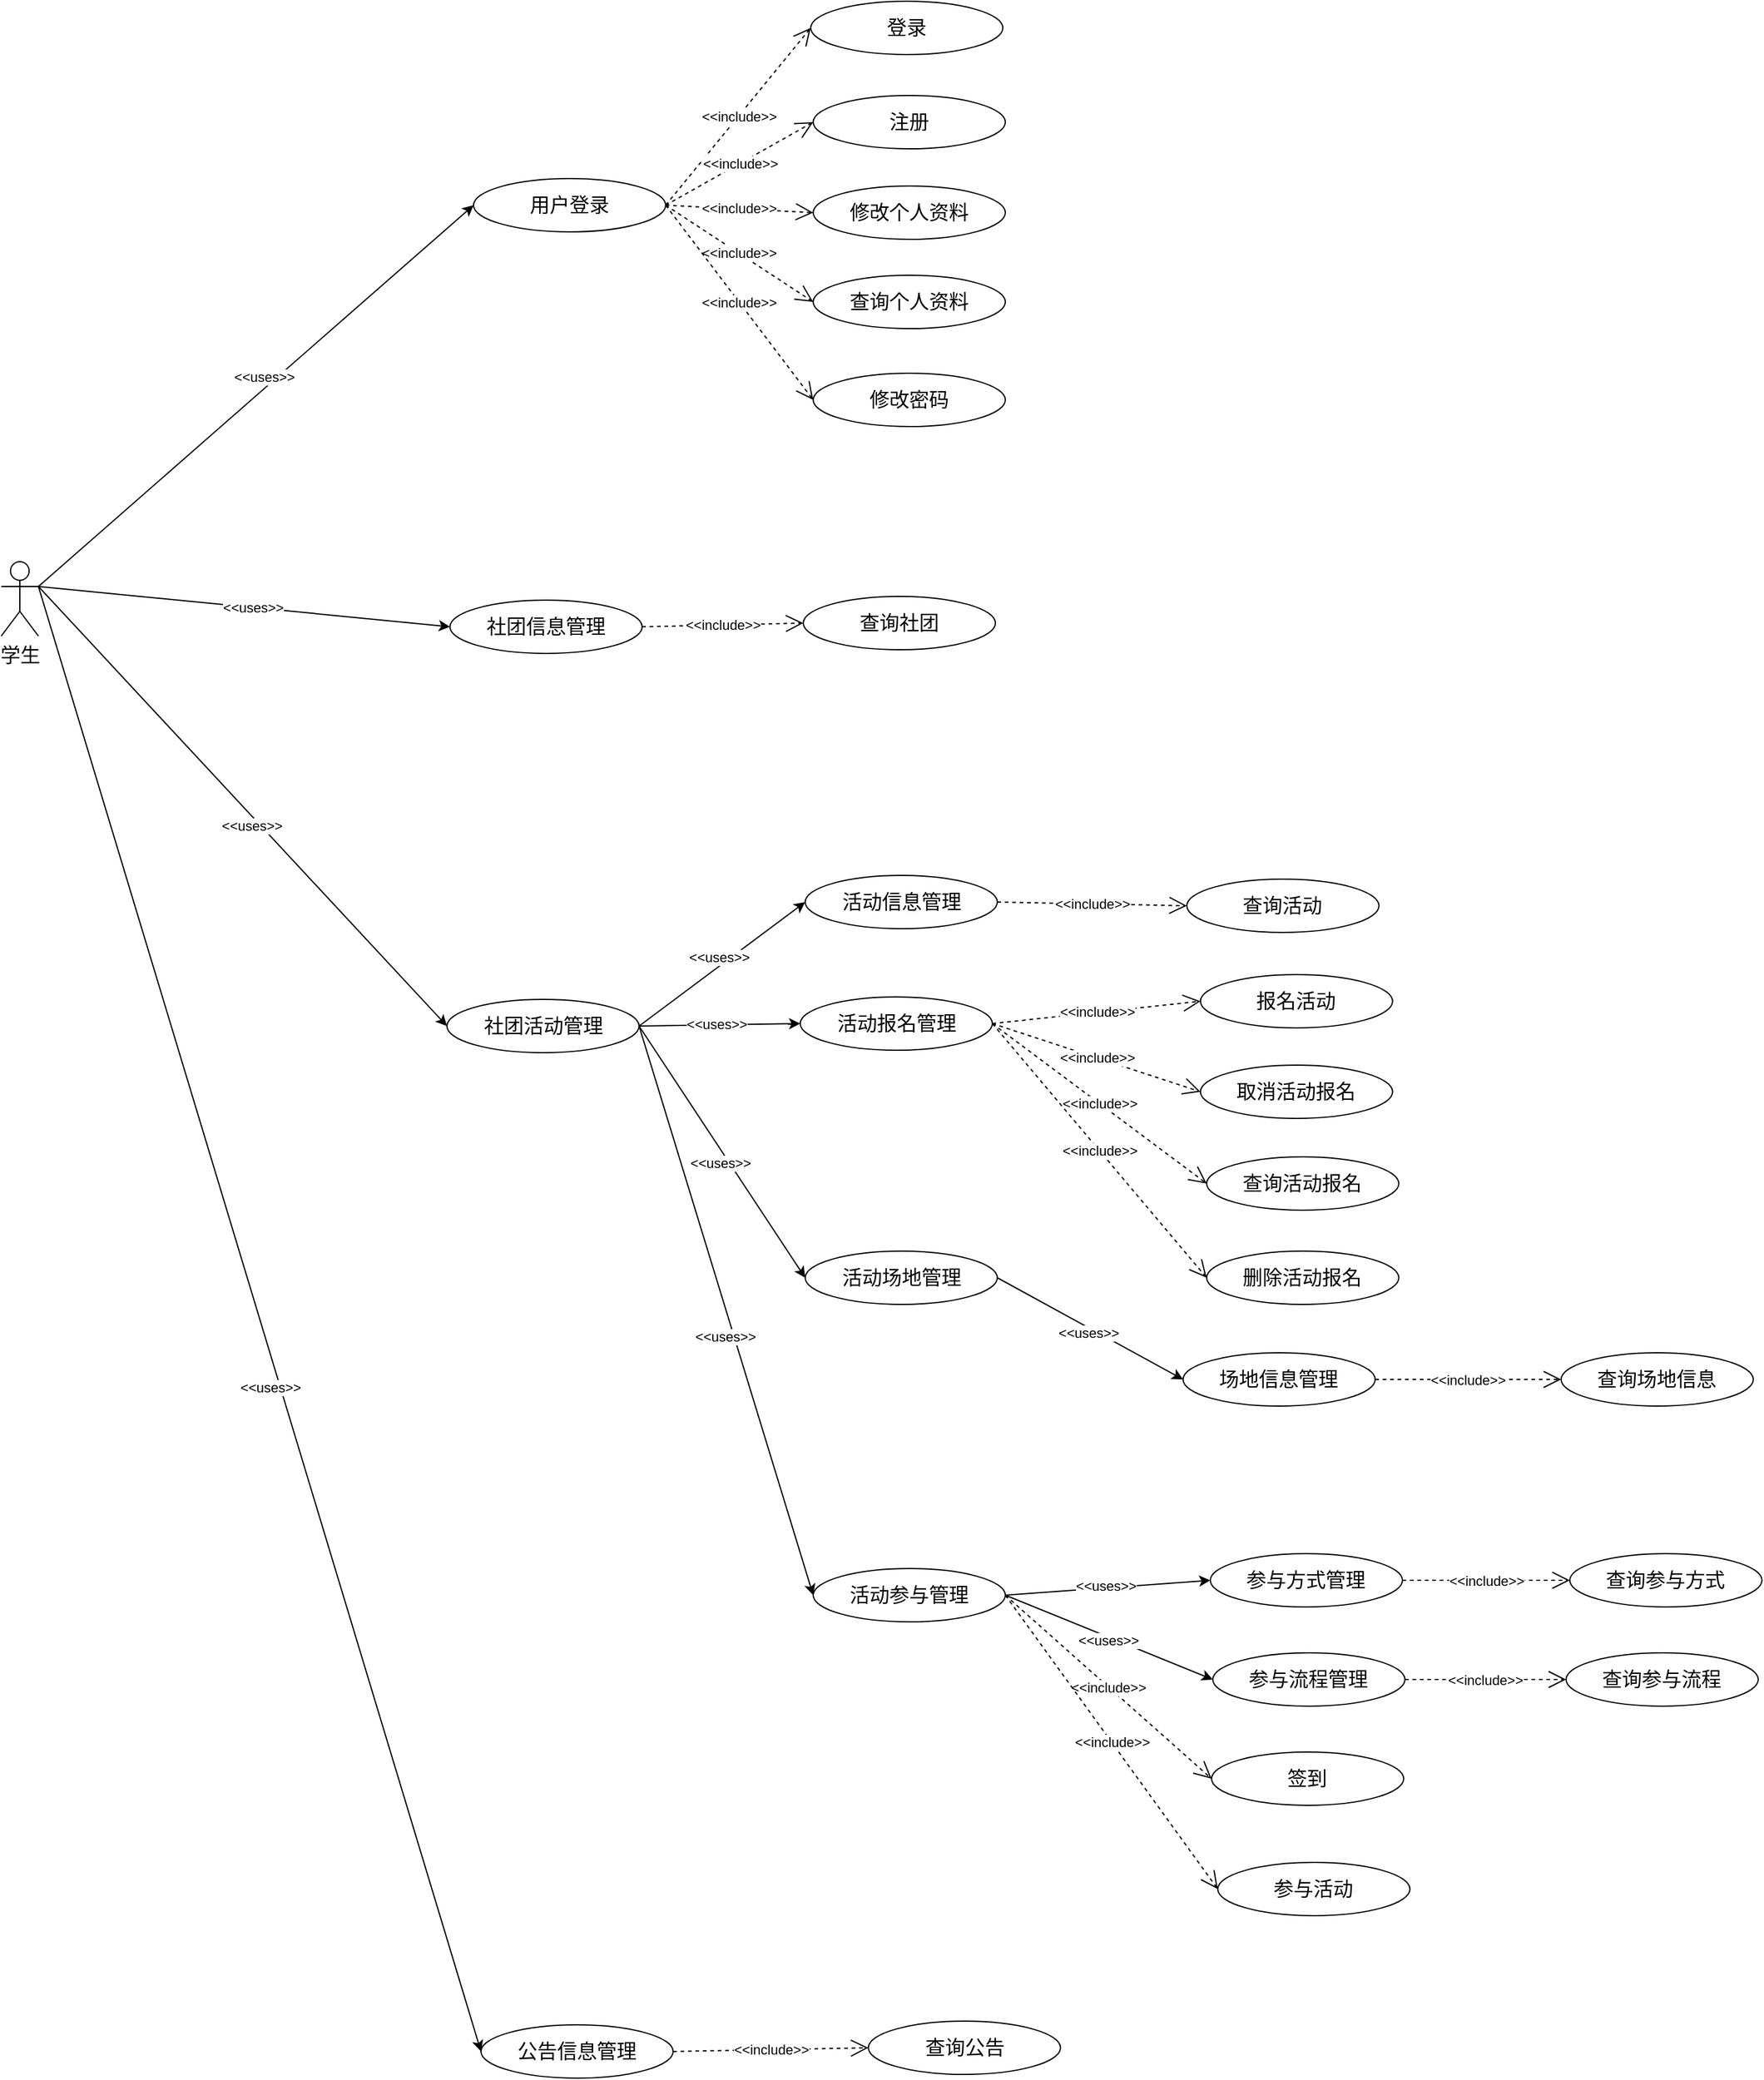 <mxfile version="27.1.5">
  <diagram name="第 1 页" id="mgjdfwV87sD4iu_dyT5_">
    <mxGraphModel dx="-820" dy="-712" grid="0" gridSize="10" guides="1" tooltips="1" connect="1" arrows="1" fold="1" page="1" pageScale="1" pageWidth="827" pageHeight="1169" math="0" shadow="0">
      <root>
        <mxCell id="0" />
        <mxCell id="1" parent="0" />
        <mxCell id="xIK-tgTWQ2b5QHgYvqiA-313" value="&lt;span style=&quot;font-size: 16px;&quot;&gt;学生&lt;/span&gt;" style="shape=umlActor;html=1;verticalLabelPosition=bottom;verticalAlign=top;align=center;fontFamily=Architects Daughter;fontSource=https%3A%2F%2Ffonts.googleapis.com%2Fcss%3Ffamily%3DArchitects%2BDaughter;" vertex="1" parent="1">
          <mxGeometry x="2140" y="2300" width="30" height="60" as="geometry" />
        </mxCell>
        <mxCell id="xIK-tgTWQ2b5QHgYvqiA-314" value="&lt;font style=&quot;font-size: 16px;&quot;&gt;用户登录&lt;/font&gt;" style="ellipse;whiteSpace=wrap;html=1;fontFamily=Architects Daughter;fontSource=https%3A%2F%2Ffonts.googleapis.com%2Fcss%3Ffamily%3DArchitects%2BDaughter;" vertex="1" parent="1">
          <mxGeometry x="2521" y="1991" width="155" height="43" as="geometry" />
        </mxCell>
        <mxCell id="xIK-tgTWQ2b5QHgYvqiA-315" value="&lt;font style=&quot;font-size: 16px;&quot;&gt;社团信息管理&lt;/font&gt;" style="ellipse;whiteSpace=wrap;html=1;fontFamily=Architects Daughter;fontSource=https%3A%2F%2Ffonts.googleapis.com%2Fcss%3Ffamily%3DArchitects%2BDaughter;" vertex="1" parent="1">
          <mxGeometry x="2502" y="2331" width="155" height="43" as="geometry" />
        </mxCell>
        <mxCell id="xIK-tgTWQ2b5QHgYvqiA-316" value="&lt;font style=&quot;font-size: 16px;&quot;&gt;社团活动管理&lt;/font&gt;" style="ellipse;whiteSpace=wrap;html=1;fontFamily=Architects Daughter;fontSource=https%3A%2F%2Ffonts.googleapis.com%2Fcss%3Ffamily%3DArchitects%2BDaughter;" vertex="1" parent="1">
          <mxGeometry x="2499.54" y="2653" width="155" height="43" as="geometry" />
        </mxCell>
        <mxCell id="xIK-tgTWQ2b5QHgYvqiA-317" value="&lt;font style=&quot;font-size: 16px;&quot;&gt;公告信息管理&lt;/font&gt;" style="ellipse;whiteSpace=wrap;html=1;fontFamily=Architects Daughter;fontSource=https%3A%2F%2Ffonts.googleapis.com%2Fcss%3Ffamily%3DArchitects%2BDaughter;" vertex="1" parent="1">
          <mxGeometry x="2527" y="3480" width="155" height="43" as="geometry" />
        </mxCell>
        <mxCell id="xIK-tgTWQ2b5QHgYvqiA-318" value="" style="endArrow=classic;html=1;rounded=0;entryX=0;entryY=0.5;entryDx=0;entryDy=0;exitX=1;exitY=0.333;exitDx=0;exitDy=0;exitPerimeter=0;" edge="1" parent="1" source="xIK-tgTWQ2b5QHgYvqiA-313" target="xIK-tgTWQ2b5QHgYvqiA-314">
          <mxGeometry width="50" height="50" relative="1" as="geometry">
            <mxPoint x="2246" y="2292" as="sourcePoint" />
            <mxPoint x="2400" y="2292" as="targetPoint" />
          </mxGeometry>
        </mxCell>
        <mxCell id="xIK-tgTWQ2b5QHgYvqiA-319" value="&amp;lt;&amp;lt;uses&amp;gt;&amp;gt;" style="edgeLabel;html=1;align=center;verticalAlign=middle;resizable=0;points=[];" vertex="1" connectable="0" parent="xIK-tgTWQ2b5QHgYvqiA-318">
          <mxGeometry x="0.093" y="1" relative="1" as="geometry">
            <mxPoint x="-9" as="offset" />
          </mxGeometry>
        </mxCell>
        <mxCell id="xIK-tgTWQ2b5QHgYvqiA-320" value="" style="endArrow=classic;html=1;rounded=0;entryX=0;entryY=0.5;entryDx=0;entryDy=0;exitX=1;exitY=0.333;exitDx=0;exitDy=0;exitPerimeter=0;" edge="1" parent="1" source="xIK-tgTWQ2b5QHgYvqiA-313" target="xIK-tgTWQ2b5QHgYvqiA-315">
          <mxGeometry width="50" height="50" relative="1" as="geometry">
            <mxPoint x="2175" y="2322" as="sourcePoint" />
            <mxPoint x="2524" y="2383" as="targetPoint" />
          </mxGeometry>
        </mxCell>
        <mxCell id="xIK-tgTWQ2b5QHgYvqiA-321" value="&amp;lt;&amp;lt;uses&amp;gt;&amp;gt;" style="edgeLabel;html=1;align=center;verticalAlign=middle;resizable=0;points=[];" vertex="1" connectable="0" parent="xIK-tgTWQ2b5QHgYvqiA-320">
          <mxGeometry x="0.093" y="1" relative="1" as="geometry">
            <mxPoint x="-9" as="offset" />
          </mxGeometry>
        </mxCell>
        <mxCell id="xIK-tgTWQ2b5QHgYvqiA-322" value="" style="endArrow=classic;html=1;rounded=0;entryX=0;entryY=0.5;entryDx=0;entryDy=0;exitX=1;exitY=0.333;exitDx=0;exitDy=0;exitPerimeter=0;" edge="1" parent="1" source="xIK-tgTWQ2b5QHgYvqiA-313" target="xIK-tgTWQ2b5QHgYvqiA-316">
          <mxGeometry width="50" height="50" relative="1" as="geometry">
            <mxPoint x="2271" y="2392" as="sourcePoint" />
            <mxPoint x="2425" y="2392" as="targetPoint" />
          </mxGeometry>
        </mxCell>
        <mxCell id="xIK-tgTWQ2b5QHgYvqiA-323" value="&amp;lt;&amp;lt;uses&amp;gt;&amp;gt;" style="edgeLabel;html=1;align=center;verticalAlign=middle;resizable=0;points=[];" vertex="1" connectable="0" parent="xIK-tgTWQ2b5QHgYvqiA-322">
          <mxGeometry x="0.093" y="1" relative="1" as="geometry">
            <mxPoint x="-9" as="offset" />
          </mxGeometry>
        </mxCell>
        <mxCell id="xIK-tgTWQ2b5QHgYvqiA-324" value="" style="endArrow=classic;html=1;rounded=0;entryX=0;entryY=0.5;entryDx=0;entryDy=0;exitX=1;exitY=0.333;exitDx=0;exitDy=0;exitPerimeter=0;" edge="1" parent="1" source="xIK-tgTWQ2b5QHgYvqiA-313" target="xIK-tgTWQ2b5QHgYvqiA-317">
          <mxGeometry width="50" height="50" relative="1" as="geometry">
            <mxPoint x="2174" y="2319" as="sourcePoint" />
            <mxPoint x="2784" y="2513" as="targetPoint" />
          </mxGeometry>
        </mxCell>
        <mxCell id="xIK-tgTWQ2b5QHgYvqiA-325" value="&amp;lt;&amp;lt;uses&amp;gt;&amp;gt;" style="edgeLabel;html=1;align=center;verticalAlign=middle;resizable=0;points=[];" vertex="1" connectable="0" parent="xIK-tgTWQ2b5QHgYvqiA-324">
          <mxGeometry x="0.093" y="1" relative="1" as="geometry">
            <mxPoint x="-9" as="offset" />
          </mxGeometry>
        </mxCell>
        <mxCell id="xIK-tgTWQ2b5QHgYvqiA-326" value="&lt;font style=&quot;font-size: 16px;&quot;&gt;登录&lt;/font&gt;" style="ellipse;whiteSpace=wrap;html=1;fontFamily=Architects Daughter;fontSource=https%3A%2F%2Ffonts.googleapis.com%2Fcss%3Ffamily%3DArchitects%2BDaughter;" vertex="1" parent="1">
          <mxGeometry x="2793" y="1848" width="155" height="43" as="geometry" />
        </mxCell>
        <mxCell id="xIK-tgTWQ2b5QHgYvqiA-327" value="&lt;span style=&quot;font-size: 16px;&quot;&gt;修改个人资料&lt;/span&gt;" style="ellipse;whiteSpace=wrap;html=1;fontFamily=Architects Daughter;fontSource=https%3A%2F%2Ffonts.googleapis.com%2Fcss%3Ffamily%3DArchitects%2BDaughter;" vertex="1" parent="1">
          <mxGeometry x="2795" y="1997" width="155" height="43" as="geometry" />
        </mxCell>
        <mxCell id="xIK-tgTWQ2b5QHgYvqiA-328" value="&lt;font style=&quot;font-size: 16px;&quot;&gt;修改密码&lt;/font&gt;" style="ellipse;whiteSpace=wrap;html=1;fontFamily=Architects Daughter;fontSource=https%3A%2F%2Ffonts.googleapis.com%2Fcss%3Ffamily%3DArchitects%2BDaughter;" vertex="1" parent="1">
          <mxGeometry x="2795" y="2148" width="155" height="43" as="geometry" />
        </mxCell>
        <mxCell id="xIK-tgTWQ2b5QHgYvqiA-329" value="&lt;span style=&quot;font-size: 16px;&quot;&gt;查询个人资料&lt;/span&gt;" style="ellipse;whiteSpace=wrap;html=1;fontFamily=Architects Daughter;fontSource=https%3A%2F%2Ffonts.googleapis.com%2Fcss%3Ffamily%3DArchitects%2BDaughter;" vertex="1" parent="1">
          <mxGeometry x="2795" y="2069" width="155" height="43" as="geometry" />
        </mxCell>
        <mxCell id="xIK-tgTWQ2b5QHgYvqiA-330" value="&amp;lt;&amp;lt;include&amp;gt;&amp;gt;" style="endArrow=open;endSize=12;dashed=1;html=1;rounded=0;entryX=0;entryY=0.5;entryDx=0;entryDy=0;exitX=1;exitY=0.5;exitDx=0;exitDy=0;" edge="1" parent="1" source="xIK-tgTWQ2b5QHgYvqiA-314" target="xIK-tgTWQ2b5QHgYvqiA-326">
          <mxGeometry width="160" relative="1" as="geometry">
            <mxPoint x="2633" y="1867" as="sourcePoint" />
            <mxPoint x="2793" y="1867" as="targetPoint" />
          </mxGeometry>
        </mxCell>
        <mxCell id="xIK-tgTWQ2b5QHgYvqiA-331" value="&amp;lt;&amp;lt;include&amp;gt;&amp;gt;" style="endArrow=open;endSize=12;dashed=1;html=1;rounded=0;entryX=0;entryY=0.5;entryDx=0;entryDy=0;exitX=1;exitY=0.5;exitDx=0;exitDy=0;" edge="1" parent="1" source="xIK-tgTWQ2b5QHgYvqiA-314" target="xIK-tgTWQ2b5QHgYvqiA-327">
          <mxGeometry width="160" relative="1" as="geometry">
            <mxPoint x="2577" y="1816" as="sourcePoint" />
            <mxPoint x="2737" y="1816" as="targetPoint" />
          </mxGeometry>
        </mxCell>
        <mxCell id="xIK-tgTWQ2b5QHgYvqiA-332" value="&amp;lt;&amp;lt;include&amp;gt;&amp;gt;" style="endArrow=open;endSize=12;dashed=1;html=1;rounded=0;entryX=0;entryY=0.5;entryDx=0;entryDy=0;exitX=1;exitY=0.5;exitDx=0;exitDy=0;" edge="1" parent="1" source="xIK-tgTWQ2b5QHgYvqiA-314" target="xIK-tgTWQ2b5QHgYvqiA-329">
          <mxGeometry width="160" relative="1" as="geometry">
            <mxPoint x="2534" y="1750" as="sourcePoint" />
            <mxPoint x="2694" y="1750" as="targetPoint" />
          </mxGeometry>
        </mxCell>
        <mxCell id="xIK-tgTWQ2b5QHgYvqiA-333" value="&amp;lt;&amp;lt;include&amp;gt;&amp;gt;" style="endArrow=open;endSize=12;dashed=1;html=1;rounded=0;entryX=0;entryY=0.5;entryDx=0;entryDy=0;exitX=1;exitY=0.5;exitDx=0;exitDy=0;" edge="1" parent="1" source="xIK-tgTWQ2b5QHgYvqiA-314" target="xIK-tgTWQ2b5QHgYvqiA-328">
          <mxGeometry width="160" relative="1" as="geometry">
            <mxPoint x="2674" y="2040" as="sourcePoint" />
            <mxPoint x="2619" y="1807" as="targetPoint" />
          </mxGeometry>
        </mxCell>
        <mxCell id="xIK-tgTWQ2b5QHgYvqiA-334" value="&lt;font style=&quot;font-size: 16px;&quot;&gt;查询社团&lt;/font&gt;" style="ellipse;whiteSpace=wrap;html=1;fontFamily=Architects Daughter;fontSource=https%3A%2F%2Ffonts.googleapis.com%2Fcss%3Ffamily%3DArchitects%2BDaughter;" vertex="1" parent="1">
          <mxGeometry x="2787" y="2328" width="155" height="43" as="geometry" />
        </mxCell>
        <mxCell id="xIK-tgTWQ2b5QHgYvqiA-335" value="&lt;span style=&quot;font-size: 16px;&quot;&gt;活动信息管理&lt;/span&gt;" style="ellipse;whiteSpace=wrap;html=1;fontFamily=Architects Daughter;fontSource=https%3A%2F%2Ffonts.googleapis.com%2Fcss%3Ffamily%3DArchitects%2BDaughter;" vertex="1" parent="1">
          <mxGeometry x="2788.54" y="2553" width="155" height="43" as="geometry" />
        </mxCell>
        <mxCell id="xIK-tgTWQ2b5QHgYvqiA-336" value="&lt;font style=&quot;font-size: 16px;&quot;&gt;活动报名管理&lt;/font&gt;" style="ellipse;whiteSpace=wrap;html=1;fontFamily=Architects Daughter;fontSource=https%3A%2F%2Ffonts.googleapis.com%2Fcss%3Ffamily%3DArchitects%2BDaughter;" vertex="1" parent="1">
          <mxGeometry x="2784.54" y="2651" width="155" height="43" as="geometry" />
        </mxCell>
        <mxCell id="xIK-tgTWQ2b5QHgYvqiA-337" value="&lt;font style=&quot;font-size: 16px;&quot;&gt;活动参与管理&lt;/font&gt;" style="ellipse;whiteSpace=wrap;html=1;fontFamily=Architects Daughter;fontSource=https%3A%2F%2Ffonts.googleapis.com%2Fcss%3Ffamily%3DArchitects%2BDaughter;" vertex="1" parent="1">
          <mxGeometry x="2795" y="3112" width="155" height="43" as="geometry" />
        </mxCell>
        <mxCell id="xIK-tgTWQ2b5QHgYvqiA-338" value="&amp;lt;&amp;lt;include&amp;gt;&amp;gt;" style="endArrow=open;endSize=12;dashed=1;html=1;rounded=0;entryX=0;entryY=0.5;entryDx=0;entryDy=0;exitX=1;exitY=0.5;exitDx=0;exitDy=0;" edge="1" parent="1" source="xIK-tgTWQ2b5QHgYvqiA-315" target="xIK-tgTWQ2b5QHgYvqiA-334">
          <mxGeometry width="160" relative="1" as="geometry">
            <mxPoint x="2573" y="2434" as="sourcePoint" />
            <mxPoint x="2733" y="2434" as="targetPoint" />
          </mxGeometry>
        </mxCell>
        <mxCell id="xIK-tgTWQ2b5QHgYvqiA-339" value="" style="endArrow=classic;html=1;rounded=0;entryX=0;entryY=0.5;entryDx=0;entryDy=0;exitX=1;exitY=0.5;exitDx=0;exitDy=0;" edge="1" parent="1" source="xIK-tgTWQ2b5QHgYvqiA-316" target="xIK-tgTWQ2b5QHgYvqiA-335">
          <mxGeometry width="50" height="50" relative="1" as="geometry">
            <mxPoint x="2599.54" y="2523" as="sourcePoint" />
            <mxPoint x="2753.54" y="2523" as="targetPoint" />
          </mxGeometry>
        </mxCell>
        <mxCell id="xIK-tgTWQ2b5QHgYvqiA-340" value="&amp;lt;&amp;lt;uses&amp;gt;&amp;gt;" style="edgeLabel;html=1;align=center;verticalAlign=middle;resizable=0;points=[];" vertex="1" connectable="0" parent="xIK-tgTWQ2b5QHgYvqiA-339">
          <mxGeometry x="0.093" y="1" relative="1" as="geometry">
            <mxPoint x="-9" as="offset" />
          </mxGeometry>
        </mxCell>
        <mxCell id="xIK-tgTWQ2b5QHgYvqiA-341" value="" style="endArrow=classic;html=1;rounded=0;entryX=0;entryY=0.5;entryDx=0;entryDy=0;exitX=1;exitY=0.5;exitDx=0;exitDy=0;" edge="1" parent="1" source="xIK-tgTWQ2b5QHgYvqiA-316" target="xIK-tgTWQ2b5QHgYvqiA-336">
          <mxGeometry width="50" height="50" relative="1" as="geometry">
            <mxPoint x="2609.54" y="2432" as="sourcePoint" />
            <mxPoint x="2763.54" y="2432" as="targetPoint" />
          </mxGeometry>
        </mxCell>
        <mxCell id="xIK-tgTWQ2b5QHgYvqiA-342" value="&amp;lt;&amp;lt;uses&amp;gt;&amp;gt;" style="edgeLabel;html=1;align=center;verticalAlign=middle;resizable=0;points=[];" vertex="1" connectable="0" parent="xIK-tgTWQ2b5QHgYvqiA-341">
          <mxGeometry x="0.093" y="1" relative="1" as="geometry">
            <mxPoint x="-9" as="offset" />
          </mxGeometry>
        </mxCell>
        <mxCell id="xIK-tgTWQ2b5QHgYvqiA-343" value="" style="endArrow=classic;html=1;rounded=0;entryX=0;entryY=0.5;entryDx=0;entryDy=0;exitX=1;exitY=0.5;exitDx=0;exitDy=0;" edge="1" parent="1" source="xIK-tgTWQ2b5QHgYvqiA-316" target="xIK-tgTWQ2b5QHgYvqiA-337">
          <mxGeometry width="50" height="50" relative="1" as="geometry">
            <mxPoint x="2773.54" y="2691" as="sourcePoint" />
            <mxPoint x="2924.54" y="2590" as="targetPoint" />
          </mxGeometry>
        </mxCell>
        <mxCell id="xIK-tgTWQ2b5QHgYvqiA-344" value="&amp;lt;&amp;lt;uses&amp;gt;&amp;gt;" style="edgeLabel;html=1;align=center;verticalAlign=middle;resizable=0;points=[];" vertex="1" connectable="0" parent="xIK-tgTWQ2b5QHgYvqiA-343">
          <mxGeometry x="0.093" y="1" relative="1" as="geometry">
            <mxPoint x="-9" as="offset" />
          </mxGeometry>
        </mxCell>
        <mxCell id="xIK-tgTWQ2b5QHgYvqiA-345" value="&lt;font style=&quot;font-size: 16px;&quot;&gt;查询活动&lt;/font&gt;" style="ellipse;whiteSpace=wrap;html=1;fontFamily=Architects Daughter;fontSource=https%3A%2F%2Ffonts.googleapis.com%2Fcss%3Ffamily%3DArchitects%2BDaughter;" vertex="1" parent="1">
          <mxGeometry x="3096.4" y="2556" width="155" height="43" as="geometry" />
        </mxCell>
        <mxCell id="xIK-tgTWQ2b5QHgYvqiA-346" value="&lt;font style=&quot;font-size: 16px;&quot;&gt;查询公告&lt;/font&gt;" style="ellipse;whiteSpace=wrap;html=1;fontFamily=Architects Daughter;fontSource=https%3A%2F%2Ffonts.googleapis.com%2Fcss%3Ffamily%3DArchitects%2BDaughter;" vertex="1" parent="1">
          <mxGeometry x="2839.5" y="3477" width="155" height="43" as="geometry" />
        </mxCell>
        <mxCell id="xIK-tgTWQ2b5QHgYvqiA-347" value="&amp;lt;&amp;lt;include&amp;gt;&amp;gt;" style="endArrow=open;endSize=12;dashed=1;html=1;rounded=0;entryX=0;entryY=0.5;entryDx=0;entryDy=0;exitX=1;exitY=0.5;exitDx=0;exitDy=0;" edge="1" parent="1" source="xIK-tgTWQ2b5QHgYvqiA-317" target="xIK-tgTWQ2b5QHgYvqiA-346">
          <mxGeometry width="160" relative="1" as="geometry">
            <mxPoint x="2571" y="3597" as="sourcePoint" />
            <mxPoint x="2731" y="3597" as="targetPoint" />
          </mxGeometry>
        </mxCell>
        <mxCell id="xIK-tgTWQ2b5QHgYvqiA-348" value="&amp;lt;&amp;lt;include&amp;gt;&amp;gt;" style="endArrow=open;endSize=12;dashed=1;html=1;rounded=0;entryX=0;entryY=0.5;entryDx=0;entryDy=0;exitX=1;exitY=0.5;exitDx=0;exitDy=0;" edge="1" parent="1" source="xIK-tgTWQ2b5QHgYvqiA-335" target="xIK-tgTWQ2b5QHgYvqiA-345">
          <mxGeometry width="160" relative="1" as="geometry">
            <mxPoint x="2825.04" y="2650" as="sourcePoint" />
            <mxPoint x="2985.04" y="2650" as="targetPoint" />
          </mxGeometry>
        </mxCell>
        <mxCell id="xIK-tgTWQ2b5QHgYvqiA-349" value="&lt;font style=&quot;font-size: 16px;&quot;&gt;参与方式管理&lt;/font&gt;" style="ellipse;whiteSpace=wrap;html=1;fontFamily=Architects Daughter;fontSource=https%3A%2F%2Ffonts.googleapis.com%2Fcss%3Ffamily%3DArchitects%2BDaughter;" vertex="1" parent="1">
          <mxGeometry x="3115.36" y="3100" width="155" height="43" as="geometry" />
        </mxCell>
        <mxCell id="xIK-tgTWQ2b5QHgYvqiA-350" value="&lt;font style=&quot;font-size: 16px;&quot;&gt;参与流程管理&lt;/font&gt;" style="ellipse;whiteSpace=wrap;html=1;fontFamily=Architects Daughter;fontSource=https%3A%2F%2Ffonts.googleapis.com%2Fcss%3Ffamily%3DArchitects%2BDaughter;" vertex="1" parent="1">
          <mxGeometry x="3117.36" y="3180" width="155" height="43" as="geometry" />
        </mxCell>
        <mxCell id="xIK-tgTWQ2b5QHgYvqiA-351" value="&lt;span style=&quot;font-size: 16px;&quot;&gt;签到&lt;/span&gt;" style="ellipse;whiteSpace=wrap;html=1;fontFamily=Architects Daughter;fontSource=https%3A%2F%2Ffonts.googleapis.com%2Fcss%3Ffamily%3DArchitects%2BDaughter;" vertex="1" parent="1">
          <mxGeometry x="3116.36" y="3260" width="155" height="43" as="geometry" />
        </mxCell>
        <mxCell id="xIK-tgTWQ2b5QHgYvqiA-352" value="&lt;span style=&quot;font-size: 16px;&quot;&gt;参与活动&lt;/span&gt;" style="ellipse;whiteSpace=wrap;html=1;fontFamily=Architects Daughter;fontSource=https%3A%2F%2Ffonts.googleapis.com%2Fcss%3Ffamily%3DArchitects%2BDaughter;" vertex="1" parent="1">
          <mxGeometry x="3121.36" y="3349" width="155" height="43" as="geometry" />
        </mxCell>
        <mxCell id="xIK-tgTWQ2b5QHgYvqiA-353" value="" style="endArrow=classic;html=1;rounded=0;entryX=0;entryY=0.5;entryDx=0;entryDy=0;exitX=1;exitY=0.5;exitDx=0;exitDy=0;" edge="1" parent="1" source="xIK-tgTWQ2b5QHgYvqiA-337" target="xIK-tgTWQ2b5QHgYvqiA-349">
          <mxGeometry width="50" height="50" relative="1" as="geometry">
            <mxPoint x="2927" y="2981" as="sourcePoint" />
            <mxPoint x="3081" y="2981" as="targetPoint" />
          </mxGeometry>
        </mxCell>
        <mxCell id="xIK-tgTWQ2b5QHgYvqiA-354" value="&amp;lt;&amp;lt;uses&amp;gt;&amp;gt;" style="edgeLabel;html=1;align=center;verticalAlign=middle;resizable=0;points=[];" vertex="1" connectable="0" parent="xIK-tgTWQ2b5QHgYvqiA-353">
          <mxGeometry x="0.093" y="1" relative="1" as="geometry">
            <mxPoint x="-9" as="offset" />
          </mxGeometry>
        </mxCell>
        <mxCell id="xIK-tgTWQ2b5QHgYvqiA-355" value="" style="endArrow=classic;html=1;rounded=0;entryX=0;entryY=0.5;entryDx=0;entryDy=0;exitX=1;exitY=0.5;exitDx=0;exitDy=0;" edge="1" parent="1" source="xIK-tgTWQ2b5QHgYvqiA-337" target="xIK-tgTWQ2b5QHgYvqiA-350">
          <mxGeometry width="50" height="50" relative="1" as="geometry">
            <mxPoint x="3002" y="3143" as="sourcePoint" />
            <mxPoint x="3070" y="3244" as="targetPoint" />
          </mxGeometry>
        </mxCell>
        <mxCell id="xIK-tgTWQ2b5QHgYvqiA-356" value="&amp;lt;&amp;lt;uses&amp;gt;&amp;gt;" style="edgeLabel;html=1;align=center;verticalAlign=middle;resizable=0;points=[];" vertex="1" connectable="0" parent="xIK-tgTWQ2b5QHgYvqiA-355">
          <mxGeometry x="0.093" y="1" relative="1" as="geometry">
            <mxPoint x="-9" as="offset" />
          </mxGeometry>
        </mxCell>
        <mxCell id="xIK-tgTWQ2b5QHgYvqiA-357" value="&amp;lt;&amp;lt;include&amp;gt;&amp;gt;" style="endArrow=open;endSize=12;dashed=1;html=1;rounded=0;entryX=0;entryY=0.5;entryDx=0;entryDy=0;exitX=1;exitY=0.5;exitDx=0;exitDy=0;" edge="1" parent="1" source="xIK-tgTWQ2b5QHgYvqiA-337" target="xIK-tgTWQ2b5QHgYvqiA-351">
          <mxGeometry width="160" relative="1" as="geometry">
            <mxPoint x="2851" y="3304" as="sourcePoint" />
            <mxPoint x="3011" y="3304" as="targetPoint" />
          </mxGeometry>
        </mxCell>
        <mxCell id="xIK-tgTWQ2b5QHgYvqiA-358" value="&amp;lt;&amp;lt;include&amp;gt;&amp;gt;" style="endArrow=open;endSize=12;dashed=1;html=1;rounded=0;entryX=0;entryY=0.5;entryDx=0;entryDy=0;exitX=1;exitY=0.5;exitDx=0;exitDy=0;" edge="1" parent="1" source="xIK-tgTWQ2b5QHgYvqiA-337" target="xIK-tgTWQ2b5QHgYvqiA-352">
          <mxGeometry width="160" relative="1" as="geometry">
            <mxPoint x="2901" y="3298" as="sourcePoint" />
            <mxPoint x="3061" y="3298" as="targetPoint" />
          </mxGeometry>
        </mxCell>
        <mxCell id="xIK-tgTWQ2b5QHgYvqiA-359" value="&lt;font style=&quot;font-size: 16px;&quot;&gt;报名活动&lt;/font&gt;" style="ellipse;whiteSpace=wrap;html=1;fontFamily=Architects Daughter;fontSource=https%3A%2F%2Ffonts.googleapis.com%2Fcss%3Ffamily%3DArchitects%2BDaughter;" vertex="1" parent="1">
          <mxGeometry x="3107.4" y="2633" width="155" height="43" as="geometry" />
        </mxCell>
        <mxCell id="xIK-tgTWQ2b5QHgYvqiA-360" value="&lt;font style=&quot;font-size: 16px;&quot;&gt;取消活动报名&lt;/font&gt;" style="ellipse;whiteSpace=wrap;html=1;fontFamily=Architects Daughter;fontSource=https%3A%2F%2Ffonts.googleapis.com%2Fcss%3Ffamily%3DArchitects%2BDaughter;" vertex="1" parent="1">
          <mxGeometry x="3107.4" y="2706" width="155" height="43" as="geometry" />
        </mxCell>
        <mxCell id="xIK-tgTWQ2b5QHgYvqiA-361" value="&lt;font style=&quot;font-size: 16px;&quot;&gt;查询活动报名&lt;/font&gt;" style="ellipse;whiteSpace=wrap;html=1;fontFamily=Architects Daughter;fontSource=https%3A%2F%2Ffonts.googleapis.com%2Fcss%3Ffamily%3DArchitects%2BDaughter;" vertex="1" parent="1">
          <mxGeometry x="3112.4" y="2780" width="155" height="43" as="geometry" />
        </mxCell>
        <mxCell id="xIK-tgTWQ2b5QHgYvqiA-362" value="&lt;font style=&quot;font-size: 16px;&quot;&gt;删除活动报名&lt;/font&gt;" style="ellipse;whiteSpace=wrap;html=1;fontFamily=Architects Daughter;fontSource=https%3A%2F%2Ffonts.googleapis.com%2Fcss%3Ffamily%3DArchitects%2BDaughter;" vertex="1" parent="1">
          <mxGeometry x="3112.4" y="2856" width="155" height="43" as="geometry" />
        </mxCell>
        <mxCell id="xIK-tgTWQ2b5QHgYvqiA-363" value="&amp;lt;&amp;lt;include&amp;gt;&amp;gt;" style="endArrow=open;endSize=12;dashed=1;html=1;rounded=0;entryX=0;entryY=0.5;entryDx=0;entryDy=0;exitX=1;exitY=0.5;exitDx=0;exitDy=0;" edge="1" parent="1" source="xIK-tgTWQ2b5QHgYvqiA-336" target="xIK-tgTWQ2b5QHgYvqiA-359">
          <mxGeometry width="160" relative="1" as="geometry">
            <mxPoint x="3012.04" y="2655" as="sourcePoint" />
            <mxPoint x="3085.04" y="2615" as="targetPoint" />
          </mxGeometry>
        </mxCell>
        <mxCell id="xIK-tgTWQ2b5QHgYvqiA-364" value="&amp;lt;&amp;lt;include&amp;gt;&amp;gt;" style="endArrow=open;endSize=12;dashed=1;html=1;rounded=0;entryX=0;entryY=0.5;entryDx=0;entryDy=0;exitX=1;exitY=0.5;exitDx=0;exitDy=0;" edge="1" parent="1" source="xIK-tgTWQ2b5QHgYvqiA-336" target="xIK-tgTWQ2b5QHgYvqiA-360">
          <mxGeometry width="160" relative="1" as="geometry">
            <mxPoint x="2925.04" y="2803" as="sourcePoint" />
            <mxPoint x="2998.04" y="2763" as="targetPoint" />
          </mxGeometry>
        </mxCell>
        <mxCell id="xIK-tgTWQ2b5QHgYvqiA-365" value="&amp;lt;&amp;lt;include&amp;gt;&amp;gt;" style="endArrow=open;endSize=12;dashed=1;html=1;rounded=0;entryX=0;entryY=0.5;entryDx=0;entryDy=0;exitX=1;exitY=0.5;exitDx=0;exitDy=0;" edge="1" parent="1" source="xIK-tgTWQ2b5QHgYvqiA-336" target="xIK-tgTWQ2b5QHgYvqiA-361">
          <mxGeometry width="160" relative="1" as="geometry">
            <mxPoint x="2898.04" y="2835" as="sourcePoint" />
            <mxPoint x="2971.04" y="2795" as="targetPoint" />
          </mxGeometry>
        </mxCell>
        <mxCell id="xIK-tgTWQ2b5QHgYvqiA-366" value="&amp;lt;&amp;lt;include&amp;gt;&amp;gt;" style="endArrow=open;endSize=12;dashed=1;html=1;rounded=0;entryX=0;entryY=0.5;entryDx=0;entryDy=0;exitX=1;exitY=0.5;exitDx=0;exitDy=0;" edge="1" parent="1" source="xIK-tgTWQ2b5QHgYvqiA-336" target="xIK-tgTWQ2b5QHgYvqiA-362">
          <mxGeometry width="160" relative="1" as="geometry">
            <mxPoint x="2849.04" y="2814" as="sourcePoint" />
            <mxPoint x="2922.04" y="2774" as="targetPoint" />
          </mxGeometry>
        </mxCell>
        <mxCell id="xIK-tgTWQ2b5QHgYvqiA-367" value="&lt;span style=&quot;font-size: 16px;&quot;&gt;查询参与方式&lt;/span&gt;" style="ellipse;whiteSpace=wrap;html=1;fontFamily=Architects Daughter;fontSource=https%3A%2F%2Ffonts.googleapis.com%2Fcss%3Ffamily%3DArchitects%2BDaughter;" vertex="1" parent="1">
          <mxGeometry x="3405.36" y="3100" width="155" height="43" as="geometry" />
        </mxCell>
        <mxCell id="xIK-tgTWQ2b5QHgYvqiA-368" value="&lt;span style=&quot;font-size: 16px;&quot;&gt;查询参与流程&lt;/span&gt;" style="ellipse;whiteSpace=wrap;html=1;fontFamily=Architects Daughter;fontSource=https%3A%2F%2Ffonts.googleapis.com%2Fcss%3Ffamily%3DArchitects%2BDaughter;" vertex="1" parent="1">
          <mxGeometry x="3402.36" y="3180" width="155" height="43" as="geometry" />
        </mxCell>
        <mxCell id="xIK-tgTWQ2b5QHgYvqiA-369" value="&amp;lt;&amp;lt;include&amp;gt;&amp;gt;" style="endArrow=open;endSize=12;dashed=1;html=1;rounded=0;entryX=0;entryY=0.5;entryDx=0;entryDy=0;exitX=1;exitY=0.5;exitDx=0;exitDy=0;" edge="1" parent="1" source="xIK-tgTWQ2b5QHgYvqiA-349" target="xIK-tgTWQ2b5QHgYvqiA-367">
          <mxGeometry width="160" relative="1" as="geometry">
            <mxPoint x="3386.36" y="2956" as="sourcePoint" />
            <mxPoint x="3575.36" y="2935" as="targetPoint" />
          </mxGeometry>
        </mxCell>
        <mxCell id="xIK-tgTWQ2b5QHgYvqiA-370" value="&amp;lt;&amp;lt;include&amp;gt;&amp;gt;" style="endArrow=open;endSize=12;dashed=1;html=1;rounded=0;entryX=0;entryY=0.5;entryDx=0;entryDy=0;exitX=1;exitY=0.5;exitDx=0;exitDy=0;" edge="1" parent="1" source="xIK-tgTWQ2b5QHgYvqiA-350" target="xIK-tgTWQ2b5QHgYvqiA-368">
          <mxGeometry width="160" relative="1" as="geometry">
            <mxPoint x="3387.36" y="3049" as="sourcePoint" />
            <mxPoint x="3576.36" y="3028" as="targetPoint" />
          </mxGeometry>
        </mxCell>
        <mxCell id="xIK-tgTWQ2b5QHgYvqiA-371" value="&lt;font style=&quot;font-size: 16px;&quot;&gt;注册&lt;/font&gt;" style="ellipse;whiteSpace=wrap;html=1;fontFamily=Architects Daughter;fontSource=https%3A%2F%2Ffonts.googleapis.com%2Fcss%3Ffamily%3DArchitects%2BDaughter;" vertex="1" parent="1">
          <mxGeometry x="2795" y="1924" width="155" height="43" as="geometry" />
        </mxCell>
        <mxCell id="xIK-tgTWQ2b5QHgYvqiA-372" value="&amp;lt;&amp;lt;include&amp;gt;&amp;gt;" style="endArrow=open;endSize=12;dashed=1;html=1;rounded=0;entryX=0;entryY=0.5;entryDx=0;entryDy=0;exitX=1;exitY=0.5;exitDx=0;exitDy=0;" edge="1" parent="1" source="xIK-tgTWQ2b5QHgYvqiA-314" target="xIK-tgTWQ2b5QHgYvqiA-371">
          <mxGeometry width="160" relative="1" as="geometry">
            <mxPoint x="2692" y="2005" as="sourcePoint" />
            <mxPoint x="2609" y="1810" as="targetPoint" />
          </mxGeometry>
        </mxCell>
        <mxCell id="xIK-tgTWQ2b5QHgYvqiA-384" value="&lt;font style=&quot;font-size: 16px;&quot;&gt;活动场地管理&lt;/font&gt;" style="ellipse;whiteSpace=wrap;html=1;fontFamily=Architects Daughter;fontSource=https%3A%2F%2Ffonts.googleapis.com%2Fcss%3Ffamily%3DArchitects%2BDaughter;" vertex="1" parent="1">
          <mxGeometry x="2788.54" y="2856" width="155" height="43" as="geometry" />
        </mxCell>
        <mxCell id="xIK-tgTWQ2b5QHgYvqiA-385" value="&lt;font style=&quot;font-size: 16px;&quot;&gt;场地信息管理&lt;/font&gt;" style="ellipse;whiteSpace=wrap;html=1;fontFamily=Architects Daughter;fontSource=https%3A%2F%2Ffonts.googleapis.com%2Fcss%3Ffamily%3DArchitects%2BDaughter;" vertex="1" parent="1">
          <mxGeometry x="3093.36" y="2938" width="155" height="43" as="geometry" />
        </mxCell>
        <mxCell id="xIK-tgTWQ2b5QHgYvqiA-387" value="" style="endArrow=classic;html=1;rounded=0;entryX=0;entryY=0.5;entryDx=0;entryDy=0;exitX=1;exitY=0.5;exitDx=0;exitDy=0;" edge="1" parent="1" source="xIK-tgTWQ2b5QHgYvqiA-384" target="xIK-tgTWQ2b5QHgYvqiA-385">
          <mxGeometry width="50" height="50" relative="1" as="geometry">
            <mxPoint x="2790.36" y="2908" as="sourcePoint" />
            <mxPoint x="2944.36" y="2908" as="targetPoint" />
          </mxGeometry>
        </mxCell>
        <mxCell id="xIK-tgTWQ2b5QHgYvqiA-388" value="&amp;lt;&amp;lt;uses&amp;gt;&amp;gt;" style="edgeLabel;html=1;align=center;verticalAlign=middle;resizable=0;points=[];" vertex="1" connectable="0" parent="xIK-tgTWQ2b5QHgYvqiA-387">
          <mxGeometry x="0.093" y="1" relative="1" as="geometry">
            <mxPoint x="-9" as="offset" />
          </mxGeometry>
        </mxCell>
        <mxCell id="xIK-tgTWQ2b5QHgYvqiA-393" value="&lt;span style=&quot;font-size: 16px;&quot;&gt;查询场地信息&lt;/span&gt;" style="ellipse;whiteSpace=wrap;html=1;fontFamily=Architects Daughter;fontSource=https%3A%2F%2Ffonts.googleapis.com%2Fcss%3Ffamily%3DArchitects%2BDaughter;" vertex="1" parent="1">
          <mxGeometry x="3398.36" y="2938" width="155" height="43" as="geometry" />
        </mxCell>
        <mxCell id="xIK-tgTWQ2b5QHgYvqiA-394" value="&amp;lt;&amp;lt;include&amp;gt;&amp;gt;" style="endArrow=open;endSize=12;dashed=1;html=1;rounded=0;entryX=0;entryY=0.5;entryDx=0;entryDy=0;exitX=1;exitY=0.5;exitDx=0;exitDy=0;" edge="1" parent="1" source="xIK-tgTWQ2b5QHgYvqiA-385" target="xIK-tgTWQ2b5QHgYvqiA-393">
          <mxGeometry width="160" relative="1" as="geometry">
            <mxPoint x="3307.36" y="2996" as="sourcePoint" />
            <mxPoint x="3380.36" y="3036" as="targetPoint" />
          </mxGeometry>
        </mxCell>
        <mxCell id="xIK-tgTWQ2b5QHgYvqiA-395" value="" style="endArrow=classic;html=1;rounded=0;entryX=0;entryY=0.5;entryDx=0;entryDy=0;exitX=1;exitY=0.5;exitDx=0;exitDy=0;" edge="1" parent="1" source="xIK-tgTWQ2b5QHgYvqiA-316" target="xIK-tgTWQ2b5QHgYvqiA-384">
          <mxGeometry width="50" height="50" relative="1" as="geometry">
            <mxPoint x="2653" y="2676" as="sourcePoint" />
            <mxPoint x="2823" y="3320" as="targetPoint" />
          </mxGeometry>
        </mxCell>
        <mxCell id="xIK-tgTWQ2b5QHgYvqiA-396" value="&amp;lt;&amp;lt;uses&amp;gt;&amp;gt;" style="edgeLabel;html=1;align=center;verticalAlign=middle;resizable=0;points=[];" vertex="1" connectable="0" parent="xIK-tgTWQ2b5QHgYvqiA-395">
          <mxGeometry x="0.093" y="1" relative="1" as="geometry">
            <mxPoint x="-9" as="offset" />
          </mxGeometry>
        </mxCell>
      </root>
    </mxGraphModel>
  </diagram>
</mxfile>
